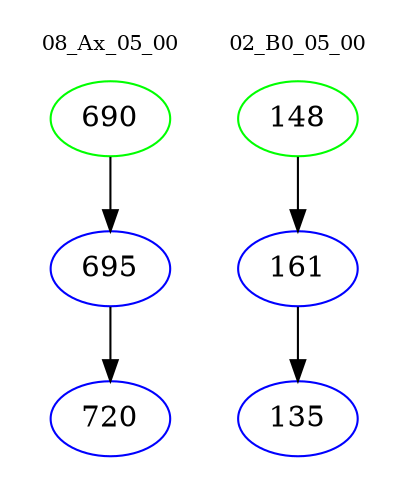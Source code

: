 digraph{
subgraph cluster_0 {
color = white
label = "08_Ax_05_00";
fontsize=10;
T0_690 [label="690", color="green"]
T0_690 -> T0_695 [color="black"]
T0_695 [label="695", color="blue"]
T0_695 -> T0_720 [color="black"]
T0_720 [label="720", color="blue"]
}
subgraph cluster_1 {
color = white
label = "02_B0_05_00";
fontsize=10;
T1_148 [label="148", color="green"]
T1_148 -> T1_161 [color="black"]
T1_161 [label="161", color="blue"]
T1_161 -> T1_135 [color="black"]
T1_135 [label="135", color="blue"]
}
}
